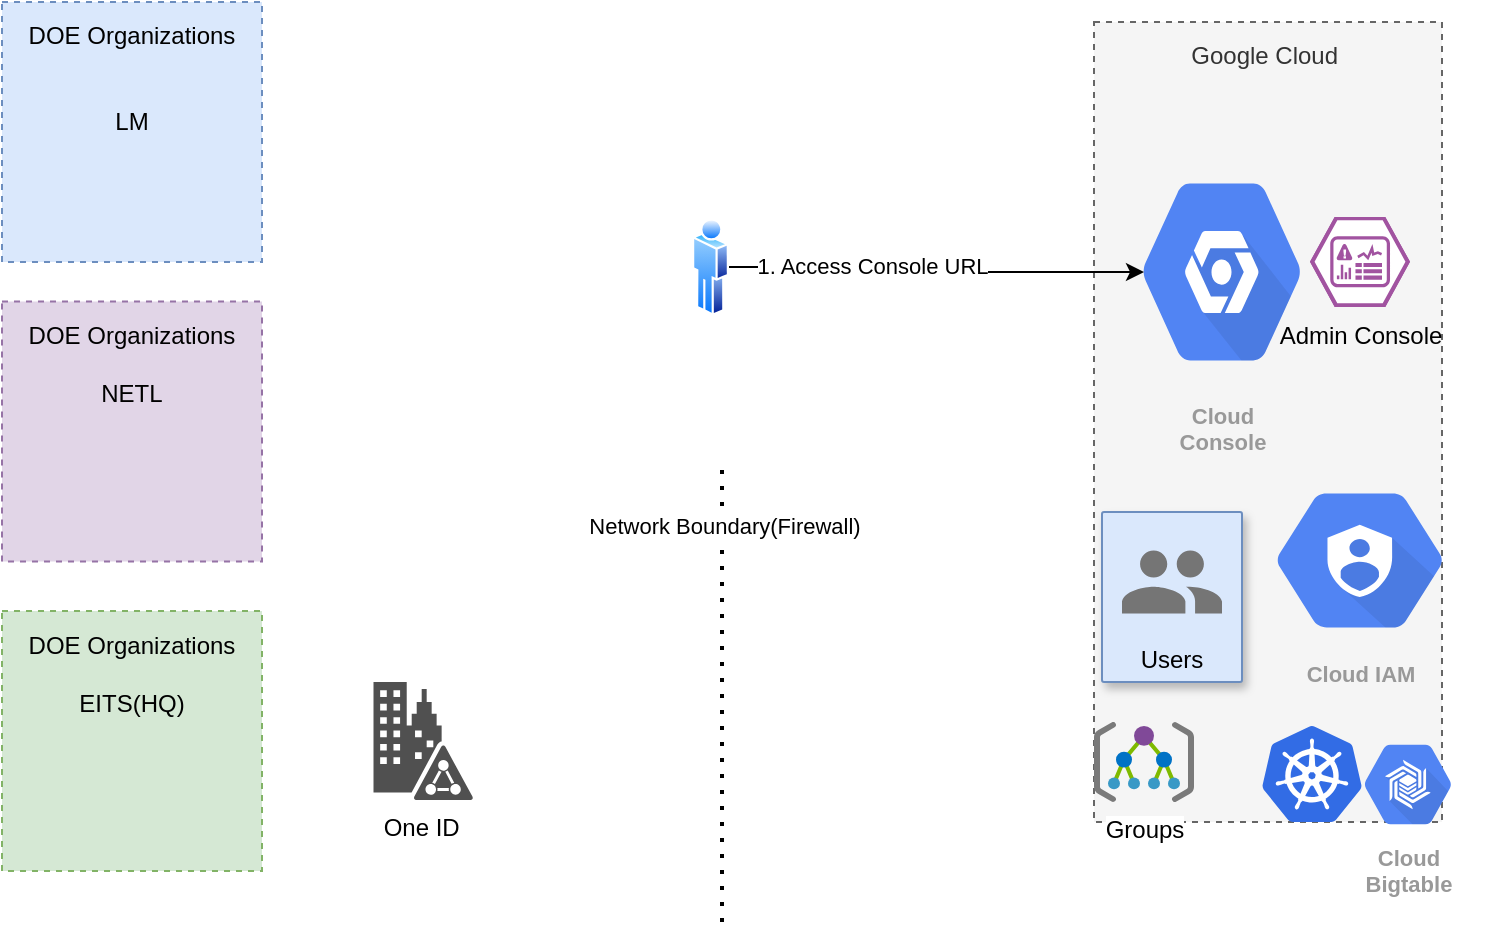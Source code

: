 <mxfile version="14.6.10" type="github">
  <diagram id="PAdfL6VN2EhejQQq1YbZ" name="Page-1">
    <mxGraphModel dx="1038" dy="545" grid="1" gridSize="10" guides="1" tooltips="1" connect="1" arrows="1" fold="1" page="1" pageScale="1" pageWidth="850" pageHeight="1100" math="0" shadow="0">
      <root>
        <mxCell id="0" />
        <mxCell id="1" parent="0" />
        <mxCell id="TzUtRcMb0uJwbtIcXtYQ-21" value="Google Cloud&amp;nbsp;" style="outlineConnect=0;html=1;whiteSpace=wrap;fontSize=12;fontStyle=0;strokeColor=#666666;fillColor=#f5f5f5;verticalAlign=top;align=center;fontColor=#333333;dashed=1;spacingTop=3;" parent="1" vertex="1">
          <mxGeometry x="626" y="180" width="174" height="400" as="geometry" />
        </mxCell>
        <mxCell id="TzUtRcMb0uJwbtIcXtYQ-1" value="Cloud IAM" style="html=1;fillColor=#5184F3;strokeColor=none;verticalAlign=top;labelPosition=center;verticalLabelPosition=bottom;align=center;spacingTop=-6;fontSize=11;fontStyle=1;fontColor=#999999;shape=mxgraph.gcp2.hexIcon;prIcon=cloud_iam" parent="1" vertex="1">
          <mxGeometry x="696" y="400" width="126" height="98.5" as="geometry" />
        </mxCell>
        <mxCell id="TzUtRcMb0uJwbtIcXtYQ-3" value="Users" style="strokeColor=#6c8ebf;shadow=1;strokeWidth=1;rounded=1;absoluteArcSize=1;arcSize=2;labelPosition=center;verticalLabelPosition=middle;align=center;verticalAlign=bottom;spacingLeft=0;fontSize=12;whiteSpace=wrap;spacingBottom=2;fillColor=#dae8fc;" parent="1" vertex="1">
          <mxGeometry x="630" y="425" width="70" height="85" as="geometry" />
        </mxCell>
        <mxCell id="TzUtRcMb0uJwbtIcXtYQ-4" value="" style="dashed=0;connectable=0;html=1;fillColor=#757575;strokeColor=none;shape=mxgraph.gcp2.users;part=1;" parent="TzUtRcMb0uJwbtIcXtYQ-3" vertex="1">
          <mxGeometry x="0.5" width="50" height="31.5" relative="1" as="geometry">
            <mxPoint x="-25" y="19.25" as="offset" />
          </mxGeometry>
        </mxCell>
        <mxCell id="TzUtRcMb0uJwbtIcXtYQ-22" value="DOE Organizations&lt;br&gt;&lt;br&gt;&lt;br&gt;LM" style="outlineConnect=0;html=1;whiteSpace=wrap;fontSize=12;fontStyle=0;strokeColor=#6c8ebf;fillColor=#dae8fc;verticalAlign=top;align=center;dashed=1;spacingTop=3;" parent="1" vertex="1">
          <mxGeometry x="80" y="170" width="130" height="130" as="geometry" />
        </mxCell>
        <mxCell id="TzUtRcMb0uJwbtIcXtYQ-23" value="DOE Organizations&lt;br&gt;&lt;br&gt;NETL" style="outlineConnect=0;html=1;whiteSpace=wrap;fontSize=12;fontStyle=0;strokeColor=#9673a6;fillColor=#e1d5e7;verticalAlign=top;align=center;dashed=1;spacingTop=3;" parent="1" vertex="1">
          <mxGeometry x="80" y="319.75" width="130" height="130" as="geometry" />
        </mxCell>
        <mxCell id="TzUtRcMb0uJwbtIcXtYQ-24" value="DOE Organizations&lt;br&gt;&lt;br&gt;EITS(HQ)" style="outlineConnect=0;html=1;whiteSpace=wrap;fontSize=12;fontStyle=0;strokeColor=#82b366;fillColor=#d5e8d4;verticalAlign=top;align=center;dashed=1;spacingTop=3;" parent="1" vertex="1">
          <mxGeometry x="80" y="474.5" width="130" height="130" as="geometry" />
        </mxCell>
        <mxCell id="TzUtRcMb0uJwbtIcXtYQ-25" value="Groups" style="aspect=fixed;html=1;points=[];align=center;image;fontSize=12;image=img/lib/mscae/Management_Groups.svg;" parent="1" vertex="1">
          <mxGeometry x="626" y="530" width="50" height="40" as="geometry" />
        </mxCell>
        <mxCell id="TzUtRcMb0uJwbtIcXtYQ-26" value="Cloud&#xa;Console" style="html=1;fillColor=#5184F3;strokeColor=none;verticalAlign=top;labelPosition=center;verticalLabelPosition=bottom;align=center;spacingTop=-6;fontSize=11;fontStyle=1;fontColor=#999999;shape=mxgraph.gcp2.hexIcon;prIcon=placeholder" parent="1" vertex="1">
          <mxGeometry x="630" y="240" width="120" height="130" as="geometry" />
        </mxCell>
        <mxCell id="TzUtRcMb0uJwbtIcXtYQ-27" value="Admin Console" style="verticalLabelPosition=bottom;html=1;fillColor=#A153A0;strokeColor=#ffffff;verticalAlign=top;align=center;points=[[0,0.5,0],[0.125,0.25,0],[0.25,0,0],[0.5,0,0],[0.75,0,0],[0.875,0.25,0],[1,0.5,0],[0.875,0.75,0],[0.75,1,0],[0.5,1,0],[0.125,0.75,0]];pointerEvents=1;shape=mxgraph.cisco_safe.compositeIcon;bgIcon=mxgraph.cisco_safe.design.blank_device;resIcon=mxgraph.cisco_safe.design.mgmt_console_2;" parent="1" vertex="1">
          <mxGeometry x="734" y="277.5" width="50" height="45" as="geometry" />
        </mxCell>
        <mxCell id="KueMOoC9e1tc7Dg8YHgg-2" value="One ID&amp;nbsp;" style="pointerEvents=1;shadow=0;dashed=0;html=1;strokeColor=none;fillColor=#505050;labelPosition=center;verticalLabelPosition=bottom;verticalAlign=top;outlineConnect=0;align=center;shape=mxgraph.office.concepts.on_premises_directory;" vertex="1" parent="1">
          <mxGeometry x="265.75" y="510" width="50" height="59" as="geometry" />
        </mxCell>
        <mxCell id="KueMOoC9e1tc7Dg8YHgg-6" value="" style="aspect=fixed;html=1;points=[];align=center;image;fontSize=12;image=img/lib/mscae/Kubernetes.svg;" vertex="1" parent="1">
          <mxGeometry x="710" y="532" width="50" height="48" as="geometry" />
        </mxCell>
        <mxCell id="KueMOoC9e1tc7Dg8YHgg-9" value="Cloud&#xa;Bigtable" style="html=1;fillColor=#5184F3;strokeColor=none;verticalAlign=top;labelPosition=center;verticalLabelPosition=bottom;align=center;spacingTop=-6;fontSize=11;fontStyle=1;fontColor=#999999;shape=mxgraph.gcp2.hexIcon;prIcon=cloud_bigtable" vertex="1" parent="1">
          <mxGeometry x="750" y="532" width="66" height="58.5" as="geometry" />
        </mxCell>
        <mxCell id="KueMOoC9e1tc7Dg8YHgg-10" value="" style="endArrow=none;dashed=1;html=1;dashPattern=1 3;strokeWidth=2;rounded=0;edgeStyle=orthogonalEdgeStyle;" edge="1" parent="1">
          <mxGeometry width="50" height="50" relative="1" as="geometry">
            <mxPoint x="440" y="630" as="sourcePoint" />
            <mxPoint x="440" y="400" as="targetPoint" />
          </mxGeometry>
        </mxCell>
        <mxCell id="KueMOoC9e1tc7Dg8YHgg-11" value="Network Boundary(Firewall)" style="edgeLabel;html=1;align=center;verticalAlign=middle;resizable=0;points=[];" vertex="1" connectable="0" parent="KueMOoC9e1tc7Dg8YHgg-10">
          <mxGeometry x="0.726" y="-1" relative="1" as="geometry">
            <mxPoint as="offset" />
          </mxGeometry>
        </mxCell>
        <mxCell id="KueMOoC9e1tc7Dg8YHgg-13" style="edgeStyle=orthogonalEdgeStyle;rounded=0;orthogonalLoop=1;jettySize=auto;html=1;entryX=0.175;entryY=0.5;entryDx=0;entryDy=0;entryPerimeter=0;" edge="1" parent="1" source="KueMOoC9e1tc7Dg8YHgg-12" target="TzUtRcMb0uJwbtIcXtYQ-26">
          <mxGeometry relative="1" as="geometry" />
        </mxCell>
        <mxCell id="KueMOoC9e1tc7Dg8YHgg-14" value="1. Access Console URL" style="edgeLabel;html=1;align=center;verticalAlign=middle;resizable=0;points=[];" vertex="1" connectable="0" parent="KueMOoC9e1tc7Dg8YHgg-13">
          <mxGeometry x="-0.329" y="1" relative="1" as="geometry">
            <mxPoint x="1" as="offset" />
          </mxGeometry>
        </mxCell>
        <mxCell id="KueMOoC9e1tc7Dg8YHgg-12" value="" style="aspect=fixed;perimeter=ellipsePerimeter;html=1;align=center;shadow=0;dashed=0;spacingTop=3;image;image=img/lib/active_directory/user.svg;" vertex="1" parent="1">
          <mxGeometry x="425" y="277.5" width="18.5" height="50" as="geometry" />
        </mxCell>
      </root>
    </mxGraphModel>
  </diagram>
</mxfile>

